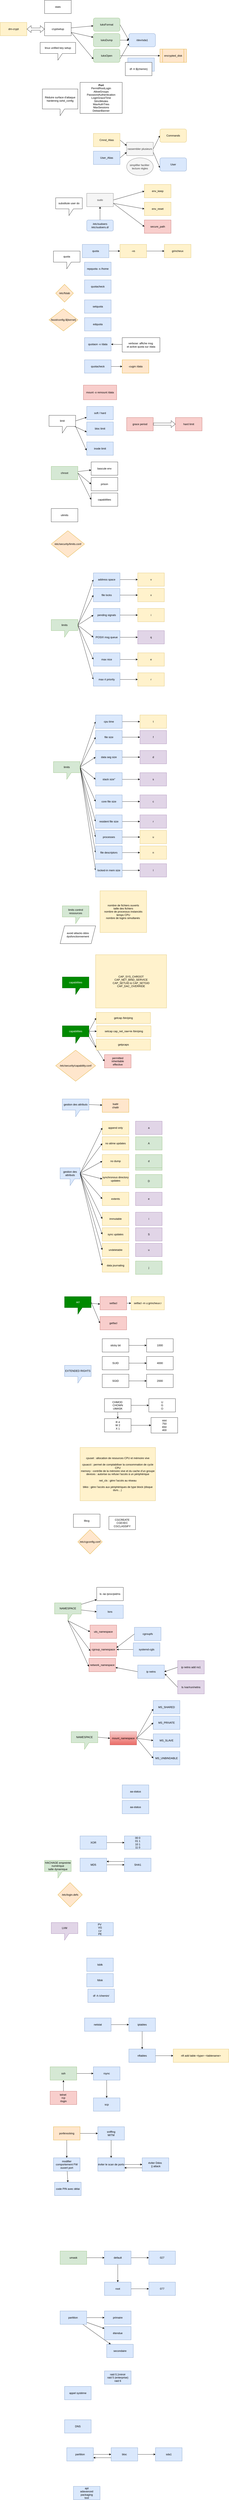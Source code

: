 <mxfile>
    <diagram id="hJlC-j1czO7JjAZC4sD-" name="Page-1">
        <mxGraphModel dx="1576" dy="571" grid="1" gridSize="10" guides="1" tooltips="1" connect="1" arrows="1" fold="1" page="1" pageScale="1" pageWidth="827" pageHeight="1169" math="0" shadow="0">
            <root>
                <mxCell id="0"/>
                <mxCell id="1" parent="0"/>
                <mxCell id="2" value="stats" style="rounded=0;whiteSpace=wrap;html=1;" parent="1" vertex="1">
                    <mxGeometry x="50" y="20" width="120" height="60" as="geometry"/>
                </mxCell>
                <mxCell id="16" style="edgeStyle=none;html=1;" parent="1" source="3" target="5" edge="1">
                    <mxGeometry relative="1" as="geometry"/>
                </mxCell>
                <mxCell id="17" style="edgeStyle=none;html=1;exitX=1;exitY=0.75;exitDx=0;exitDy=0;" parent="1" source="3" target="6" edge="1">
                    <mxGeometry relative="1" as="geometry"/>
                </mxCell>
                <mxCell id="18" style="edgeStyle=none;html=1;exitX=1;exitY=0.75;exitDx=0;exitDy=0;entryX=0;entryY=0.75;entryDx=0;entryDy=0;" parent="1" source="3" target="7" edge="1">
                    <mxGeometry relative="1" as="geometry"/>
                </mxCell>
                <mxCell id="3" value="cryptsetup" style="rounded=0;whiteSpace=wrap;html=1;" parent="1" vertex="1">
                    <mxGeometry x="50" y="120" width="120" height="60" as="geometry"/>
                </mxCell>
                <mxCell id="22" style="edgeStyle=none;html=1;exitX=1;exitY=0.5;exitDx=0;exitDy=0;entryX=0;entryY=0.5;entryDx=0;entryDy=0;" parent="1" source="5" target="13" edge="1">
                    <mxGeometry relative="1" as="geometry"/>
                </mxCell>
                <mxCell id="5" value="luksFormat" style="rounded=1;whiteSpace=wrap;html=1;fillColor=#d5e8d4;strokeColor=#82b366;" parent="1" vertex="1">
                    <mxGeometry x="270" y="100" width="120" height="60" as="geometry"/>
                </mxCell>
                <mxCell id="19" style="edgeStyle=none;html=1;exitX=1;exitY=0.5;exitDx=0;exitDy=0;" parent="1" source="6" target="13" edge="1">
                    <mxGeometry relative="1" as="geometry"/>
                </mxCell>
                <mxCell id="6" value="luksDump" style="rounded=1;whiteSpace=wrap;html=1;fillColor=#d5e8d4;strokeColor=#82b366;" parent="1" vertex="1">
                    <mxGeometry x="270" y="170" width="120" height="60" as="geometry"/>
                </mxCell>
                <mxCell id="20" style="edgeStyle=none;html=1;exitX=1;exitY=0.5;exitDx=0;exitDy=0;" parent="1" source="7" target="12" edge="1">
                    <mxGeometry relative="1" as="geometry">
                        <Array as="points">
                            <mxPoint x="410" y="270"/>
                        </Array>
                    </mxGeometry>
                </mxCell>
                <mxCell id="21" style="edgeStyle=none;html=1;exitX=1;exitY=0.75;exitDx=0;exitDy=0;entryX=0;entryY=0.75;entryDx=0;entryDy=0;" parent="1" source="7" target="13" edge="1">
                    <mxGeometry relative="1" as="geometry"/>
                </mxCell>
                <mxCell id="7" value="luksOpen" style="rounded=1;whiteSpace=wrap;html=1;fillColor=#d5e8d4;strokeColor=#82b366;" parent="1" vertex="1">
                    <mxGeometry x="270" y="240" width="120" height="60" as="geometry"/>
                </mxCell>
                <mxCell id="12" value="encrypted_disk" style="shape=process;whiteSpace=wrap;html=1;backgroundOutline=1;fillColor=#ffe6cc;strokeColor=#d79b00;" parent="1" vertex="1">
                    <mxGeometry x="570" y="240" width="120" height="60" as="geometry"/>
                </mxCell>
                <mxCell id="13" value="/dev/sda1" style="rounded=1;whiteSpace=wrap;html=1;fillColor=#dae8fc;strokeColor=#6c8ebf;" parent="1" vertex="1">
                    <mxGeometry x="430" y="170" width="120" height="60" as="geometry"/>
                </mxCell>
                <mxCell id="25" value="linux unified key setup" style="shape=callout;whiteSpace=wrap;html=1;perimeter=calloutPerimeter;" parent="1" vertex="1">
                    <mxGeometry x="30" y="210" width="160" height="80" as="geometry"/>
                </mxCell>
                <mxCell id="26" value="dm-crypt" style="rounded=0;whiteSpace=wrap;html=1;fillColor=#fff2cc;strokeColor=#d6b656;" parent="1" vertex="1">
                    <mxGeometry x="-150" y="120" width="120" height="60" as="geometry"/>
                </mxCell>
                <mxCell id="28" value="" style="shape=flexArrow;endArrow=classic;startArrow=classic;html=1;entryX=0;entryY=0.5;entryDx=0;entryDy=0;exitX=1;exitY=0.5;exitDx=0;exitDy=0;" parent="1" source="26" target="3" edge="1">
                    <mxGeometry width="100" height="100" relative="1" as="geometry">
                        <mxPoint x="-110" y="170" as="sourcePoint"/>
                        <mxPoint x="-10" y="70" as="targetPoint"/>
                    </mxGeometry>
                </mxCell>
                <mxCell id="29" value="&lt;b&gt;Port&lt;br&gt;&lt;/b&gt;PermitRootLogin&lt;br&gt;AllowGroups&lt;br&gt;PasswordAuthentication&lt;br&gt;LoginGraceTime&lt;br&gt;StrictModes&lt;br&gt;MaxAuthTries&lt;br&gt;MaxSessions&lt;br&gt;DebianBanner" style="rounded=0;whiteSpace=wrap;html=1;" parent="1" vertex="1">
                    <mxGeometry x="210" y="390" width="190" height="140" as="geometry"/>
                </mxCell>
                <mxCell id="30" value="Réduire surface d'attaque&lt;br&gt;hardening sshd_config" style="shape=callout;whiteSpace=wrap;html=1;perimeter=calloutPerimeter;" parent="1" vertex="1">
                    <mxGeometry x="40" y="420" width="160" height="120" as="geometry"/>
                </mxCell>
                <mxCell id="36" style="edgeStyle=none;html=1;exitX=1;exitY=0.5;exitDx=0;exitDy=0;entryX=0;entryY=0.25;entryDx=0;entryDy=0;" parent="1" source="31" target="33" edge="1">
                    <mxGeometry relative="1" as="geometry"/>
                </mxCell>
                <mxCell id="31" value="Cmnd_Alias" style="rounded=0;whiteSpace=wrap;html=1;fillColor=#fff2cc;strokeColor=#d6b656;" parent="1" vertex="1">
                    <mxGeometry x="270" y="620" width="120" height="60" as="geometry"/>
                </mxCell>
                <mxCell id="37" style="edgeStyle=none;html=1;exitX=1;exitY=0.5;exitDx=0;exitDy=0;entryX=0;entryY=0.75;entryDx=0;entryDy=0;" parent="1" source="32" target="33" edge="1">
                    <mxGeometry relative="1" as="geometry"/>
                </mxCell>
                <mxCell id="32" value="User_Alias" style="rounded=0;whiteSpace=wrap;html=1;fillColor=#dae8fc;strokeColor=#6c8ebf;" parent="1" vertex="1">
                    <mxGeometry x="270" y="700" width="120" height="60" as="geometry"/>
                </mxCell>
                <mxCell id="38" style="edgeStyle=none;html=1;exitX=1;exitY=0.5;exitDx=0;exitDy=0;entryX=0;entryY=0.5;entryDx=0;entryDy=0;" parent="1" source="33" target="35" edge="1">
                    <mxGeometry relative="1" as="geometry"/>
                </mxCell>
                <mxCell id="39" style="edgeStyle=none;html=1;exitX=1;exitY=0.75;exitDx=0;exitDy=0;entryX=0;entryY=0.75;entryDx=0;entryDy=0;" parent="1" source="33" target="34" edge="1">
                    <mxGeometry relative="1" as="geometry"/>
                </mxCell>
                <mxCell id="33" value="rassembler plusieurs" style="rounded=0;whiteSpace=wrap;html=1;fillColor=#f5f5f5;fontColor=#333333;strokeColor=#666666;" parent="1" vertex="1">
                    <mxGeometry x="420" y="660" width="120" height="60" as="geometry"/>
                </mxCell>
                <mxCell id="34" value="User" style="rounded=1;whiteSpace=wrap;html=1;fillColor=#dae8fc;strokeColor=#6c8ebf;" parent="1" vertex="1">
                    <mxGeometry x="570" y="730" width="120" height="60" as="geometry"/>
                </mxCell>
                <mxCell id="35" value="Commands" style="rounded=1;whiteSpace=wrap;html=1;fillColor=#fff2cc;strokeColor=#d6b656;" parent="1" vertex="1">
                    <mxGeometry x="570" y="600" width="120" height="60" as="geometry"/>
                </mxCell>
                <mxCell id="40" value="simplifier faciliter&amp;nbsp;&lt;br&gt;lecture règles" style="ellipse;whiteSpace=wrap;html=1;fillColor=#f5f5f5;fontColor=#333333;strokeColor=#666666;" parent="1" vertex="1">
                    <mxGeometry x="420" y="730" width="120" height="80" as="geometry"/>
                </mxCell>
                <mxCell id="41" value="env_keep" style="rounded=0;whiteSpace=wrap;html=1;fillColor=#fff2cc;strokeColor=#d6b656;" parent="1" vertex="1">
                    <mxGeometry x="500" y="850" width="120" height="60" as="geometry"/>
                </mxCell>
                <mxCell id="42" value="env_reset" style="rounded=0;whiteSpace=wrap;html=1;fillColor=#fff2cc;strokeColor=#d6b656;" parent="1" vertex="1">
                    <mxGeometry x="500" y="930" width="120" height="60" as="geometry"/>
                </mxCell>
                <mxCell id="44" style="edgeStyle=none;html=1;exitX=1;exitY=0.5;exitDx=0;exitDy=0;entryX=0;entryY=0.5;entryDx=0;entryDy=0;" parent="1" source="43" target="41" edge="1">
                    <mxGeometry relative="1" as="geometry"/>
                </mxCell>
                <mxCell id="45" style="edgeStyle=none;html=1;exitX=1;exitY=0.75;exitDx=0;exitDy=0;entryX=0;entryY=0.5;entryDx=0;entryDy=0;" parent="1" source="43" target="42" edge="1">
                    <mxGeometry relative="1" as="geometry"/>
                </mxCell>
                <mxCell id="47" style="edgeStyle=none;html=1;exitX=1;exitY=0.75;exitDx=0;exitDy=0;entryX=0;entryY=0.5;entryDx=0;entryDy=0;" parent="1" source="43" target="46" edge="1">
                    <mxGeometry relative="1" as="geometry"/>
                </mxCell>
                <mxCell id="43" value="sudo" style="rounded=0;whiteSpace=wrap;html=1;fillColor=#f5f5f5;fontColor=#333333;strokeColor=#666666;" parent="1" vertex="1">
                    <mxGeometry x="240" y="890" width="120" height="60" as="geometry"/>
                </mxCell>
                <mxCell id="46" value="secure_path" style="rounded=0;whiteSpace=wrap;html=1;fillColor=#f8cecc;strokeColor=#b85450;" parent="1" vertex="1">
                    <mxGeometry x="500" y="1010" width="120" height="60" as="geometry"/>
                </mxCell>
                <mxCell id="50" style="edgeStyle=none;html=1;entryX=0.5;entryY=1;entryDx=0;entryDy=0;" parent="1" source="49" target="43" edge="1">
                    <mxGeometry relative="1" as="geometry"/>
                </mxCell>
                <mxCell id="49" value="/etc/sudoers&lt;br&gt;/etc/sudoers.d/" style="rounded=1;whiteSpace=wrap;html=1;fillColor=#dae8fc;strokeColor=#6c8ebf;" parent="1" vertex="1">
                    <mxGeometry x="240" y="1010" width="120" height="50" as="geometry"/>
                </mxCell>
                <mxCell id="51" value="substitute user do" style="shape=callout;whiteSpace=wrap;html=1;perimeter=calloutPerimeter;" parent="1" vertex="1">
                    <mxGeometry x="100" y="910" width="120" height="80" as="geometry"/>
                </mxCell>
                <mxCell id="73" style="edgeStyle=none;html=1;exitX=1;exitY=0.5;exitDx=0;exitDy=0;entryX=0;entryY=0.5;entryDx=0;entryDy=0;" parent="1" source="52" target="54" edge="1">
                    <mxGeometry relative="1" as="geometry"/>
                </mxCell>
                <mxCell id="52" value="quota" style="rounded=0;whiteSpace=wrap;html=1;fillColor=#dae8fc;strokeColor=#6c8ebf;" parent="1" vertex="1">
                    <mxGeometry x="220" y="1120" width="120" height="60" as="geometry"/>
                </mxCell>
                <mxCell id="58" value="" style="edgeStyle=none;html=1;" parent="1" source="54" target="57" edge="1">
                    <mxGeometry relative="1" as="geometry"/>
                </mxCell>
                <mxCell id="54" value="-vs" style="rounded=0;whiteSpace=wrap;html=1;fillColor=#fff2cc;strokeColor=#d6b656;" parent="1" vertex="1">
                    <mxGeometry x="390" y="1120" width="120" height="60" as="geometry"/>
                </mxCell>
                <mxCell id="57" value="grincheux" style="rounded=0;whiteSpace=wrap;html=1;fillColor=#fff2cc;strokeColor=#d6b656;" parent="1" vertex="1">
                    <mxGeometry x="590" y="1120" width="120" height="60" as="geometry"/>
                </mxCell>
                <mxCell id="59" value="repquota -s /home" style="whiteSpace=wrap;html=1;fillColor=#dae8fc;strokeColor=#6c8ebf;" parent="1" vertex="1">
                    <mxGeometry x="230" y="1200" width="120" height="60" as="geometry"/>
                </mxCell>
                <mxCell id="60" value="quota" style="shape=callout;whiteSpace=wrap;html=1;perimeter=calloutPerimeter;" parent="1" vertex="1">
                    <mxGeometry x="90" y="1150" width="120" height="80" as="geometry"/>
                </mxCell>
                <mxCell id="61" value="quotacheck" style="rounded=0;whiteSpace=wrap;html=1;fillColor=#dae8fc;strokeColor=#6c8ebf;" parent="1" vertex="1">
                    <mxGeometry x="230" y="1280" width="120" height="60" as="geometry"/>
                </mxCell>
                <mxCell id="62" value="setfacl -m u:grincheux:r" style="rounded=0;whiteSpace=wrap;html=1;fillColor=#fff2cc;strokeColor=#d6b656;" parent="1" vertex="1">
                    <mxGeometry x="440" y="5860" width="150" height="60" as="geometry"/>
                </mxCell>
                <mxCell id="63" value="setquota" style="whiteSpace=wrap;html=1;fillColor=#dae8fc;strokeColor=#6c8ebf;" parent="1" vertex="1">
                    <mxGeometry x="230" y="1370" width="120" height="60" as="geometry"/>
                </mxCell>
                <mxCell id="64" value="edquota" style="whiteSpace=wrap;html=1;fillColor=#dae8fc;strokeColor=#6c8ebf;" parent="1" vertex="1">
                    <mxGeometry x="230" y="1450" width="120" height="60" as="geometry"/>
                </mxCell>
                <mxCell id="65" value="quotaon -v /data" style="whiteSpace=wrap;html=1;fillColor=#dae8fc;strokeColor=#6c8ebf;" parent="1" vertex="1">
                    <mxGeometry x="230" y="1540" width="120" height="60" as="geometry"/>
                </mxCell>
                <mxCell id="67" style="edgeStyle=none;html=1;entryX=1;entryY=0.5;entryDx=0;entryDy=0;" parent="1" source="66" target="65" edge="1">
                    <mxGeometry relative="1" as="geometry"/>
                </mxCell>
                <mxCell id="66" value="verbose: affiche msg&amp;nbsp;&lt;br&gt;et active quota sur /data" style="whiteSpace=wrap;html=1;" parent="1" vertex="1">
                    <mxGeometry x="400" y="1540" width="170" height="65" as="geometry"/>
                </mxCell>
                <mxCell id="71" style="edgeStyle=none;html=1;exitX=1;exitY=0.5;exitDx=0;exitDy=0;entryX=0;entryY=0.5;entryDx=0;entryDy=0;" parent="1" source="68" target="70" edge="1">
                    <mxGeometry relative="1" as="geometry"/>
                </mxCell>
                <mxCell id="68" value="quotacheck" style="whiteSpace=wrap;html=1;fillColor=#dae8fc;strokeColor=#6c8ebf;" parent="1" vertex="1">
                    <mxGeometry x="230" y="1640" width="120" height="60" as="geometry"/>
                </mxCell>
                <mxCell id="70" value="-cugm /data" style="whiteSpace=wrap;html=1;fillColor=#ffe6cc;strokeColor=#d79b00;" parent="1" vertex="1">
                    <mxGeometry x="400" y="1640" width="120" height="60" as="geometry"/>
                </mxCell>
                <mxCell id="72" value="mount -o remount /data" style="rounded=0;whiteSpace=wrap;html=1;fillColor=#f8cecc;strokeColor=#b85450;" parent="1" vertex="1">
                    <mxGeometry x="225" y="1754" width="150" height="66" as="geometry"/>
                </mxCell>
                <mxCell id="75" value="/etc/fstab" style="rhombus;whiteSpace=wrap;html=1;fillColor=#ffe6cc;strokeColor=#d79b00;" parent="1" vertex="1">
                    <mxGeometry x="100" y="1300" width="80" height="80" as="geometry"/>
                </mxCell>
                <mxCell id="76" value="/boot/config-${kernel}" style="rhombus;whiteSpace=wrap;html=1;fillColor=#ffe6cc;strokeColor=#d79b00;" parent="1" vertex="1">
                    <mxGeometry x="70" y="1410" width="130" height="100" as="geometry"/>
                </mxCell>
                <mxCell id="84" style="edgeStyle=none;html=1;exitX=0;exitY=0;exitDx=120;exitDy=25;exitPerimeter=0;" parent="1" source="77" target="79" edge="1">
                    <mxGeometry relative="1" as="geometry"/>
                </mxCell>
                <mxCell id="85" style="edgeStyle=none;html=1;entryX=0;entryY=0.75;entryDx=0;entryDy=0;" parent="1" source="77" target="81" edge="1">
                    <mxGeometry relative="1" as="geometry"/>
                </mxCell>
                <mxCell id="87" style="edgeStyle=none;html=1;exitX=0;exitY=0;exitDx=120;exitDy=50;exitPerimeter=0;entryX=-0.008;entryY=0.633;entryDx=0;entryDy=0;entryPerimeter=0;" parent="1" source="77" target="83" edge="1">
                    <mxGeometry relative="1" as="geometry"/>
                </mxCell>
                <mxCell id="77" value="limit" style="shape=callout;whiteSpace=wrap;html=1;perimeter=calloutPerimeter;" parent="1" vertex="1">
                    <mxGeometry x="70" y="1890" width="120" height="80" as="geometry"/>
                </mxCell>
                <mxCell id="79" value="soft / hard" style="rounded=0;whiteSpace=wrap;html=1;fillColor=#dae8fc;strokeColor=#6c8ebf;" parent="1" vertex="1">
                    <mxGeometry x="240" y="1850" width="120" height="60" as="geometry"/>
                </mxCell>
                <mxCell id="81" value="bloc limit" style="rounded=0;whiteSpace=wrap;html=1;fillColor=#dae8fc;strokeColor=#6c8ebf;" parent="1" vertex="1">
                    <mxGeometry x="240" y="1920" width="120" height="60" as="geometry"/>
                </mxCell>
                <mxCell id="83" value="inode limit" style="rounded=0;whiteSpace=wrap;html=1;fillColor=#dae8fc;strokeColor=#6c8ebf;" parent="1" vertex="1">
                    <mxGeometry x="240" y="2010" width="120" height="60" as="geometry"/>
                </mxCell>
                <mxCell id="88" value="grace period" style="rounded=0;whiteSpace=wrap;html=1;fillColor=#f8cecc;strokeColor=#b85450;" parent="1" vertex="1">
                    <mxGeometry x="420" y="1900" width="120" height="60" as="geometry"/>
                </mxCell>
                <mxCell id="89" value="" style="shape=flexArrow;endArrow=classic;html=1;" parent="1" edge="1">
                    <mxGeometry width="50" height="50" relative="1" as="geometry">
                        <mxPoint x="540" y="1929.5" as="sourcePoint"/>
                        <mxPoint x="640" y="1929.5" as="targetPoint"/>
                    </mxGeometry>
                </mxCell>
                <mxCell id="90" value="hard limit" style="whiteSpace=wrap;html=1;fillColor=#f8cecc;strokeColor=#b85450;" parent="1" vertex="1">
                    <mxGeometry x="640" y="1900" width="120" height="60" as="geometry"/>
                </mxCell>
                <mxCell id="100" style="edgeStyle=none;html=1;" parent="1" source="91" target="94" edge="1">
                    <mxGeometry relative="1" as="geometry"/>
                </mxCell>
                <mxCell id="101" style="edgeStyle=none;html=1;exitX=1;exitY=0.5;exitDx=0;exitDy=0;entryX=0;entryY=0.5;entryDx=0;entryDy=0;" parent="1" source="91" target="95" edge="1">
                    <mxGeometry relative="1" as="geometry"/>
                </mxCell>
                <mxCell id="102" style="edgeStyle=none;html=1;exitX=1;exitY=0.5;exitDx=0;exitDy=0;entryX=0;entryY=0.5;entryDx=0;entryDy=0;" parent="1" source="91" target="97" edge="1">
                    <mxGeometry relative="1" as="geometry"/>
                </mxCell>
                <mxCell id="91" value="chroot" style="whiteSpace=wrap;html=1;fillColor=#d5e8d4;strokeColor=#82b366;" parent="1" vertex="1">
                    <mxGeometry x="80" y="2120" width="120" height="60" as="geometry"/>
                </mxCell>
                <mxCell id="94" value="bascule env" style="whiteSpace=wrap;html=1;" parent="1" vertex="1">
                    <mxGeometry x="260" y="2100" width="120" height="60" as="geometry"/>
                </mxCell>
                <mxCell id="95" value="prison" style="whiteSpace=wrap;html=1;" parent="1" vertex="1">
                    <mxGeometry x="260" y="2170" width="120" height="60" as="geometry"/>
                </mxCell>
                <mxCell id="97" value="capabilities" style="whiteSpace=wrap;html=1;" parent="1" vertex="1">
                    <mxGeometry x="260" y="2240" width="120" height="60" as="geometry"/>
                </mxCell>
                <mxCell id="98" value="ulimits" style="whiteSpace=wrap;html=1;" parent="1" vertex="1">
                    <mxGeometry x="80" y="2310" width="120" height="60" as="geometry"/>
                </mxCell>
                <mxCell id="99" value="/etc/security/limits.conf" style="rhombus;whiteSpace=wrap;html=1;fillColor=#ffe6cc;strokeColor=#d79b00;" parent="1" vertex="1">
                    <mxGeometry x="80" y="2410" width="150" height="120" as="geometry"/>
                </mxCell>
                <mxCell id="125" style="edgeStyle=none;html=1;exitX=0;exitY=0;exitDx=120;exitDy=25;exitPerimeter=0;entryX=0;entryY=0.5;entryDx=0;entryDy=0;" parent="1" source="103" target="106" edge="1">
                    <mxGeometry relative="1" as="geometry"/>
                </mxCell>
                <mxCell id="126" style="edgeStyle=none;html=1;exitX=0;exitY=0;exitDx=120;exitDy=25;exitPerimeter=0;entryX=0;entryY=0.5;entryDx=0;entryDy=0;" parent="1" source="103" target="107" edge="1">
                    <mxGeometry relative="1" as="geometry"/>
                </mxCell>
                <mxCell id="127" style="edgeStyle=none;html=1;exitX=0;exitY=0;exitDx=120;exitDy=25;exitPerimeter=0;entryX=0;entryY=0.5;entryDx=0;entryDy=0;" parent="1" source="103" target="108" edge="1">
                    <mxGeometry relative="1" as="geometry"/>
                </mxCell>
                <mxCell id="128" style="edgeStyle=none;html=1;exitX=0;exitY=0;exitDx=120;exitDy=25;exitPerimeter=0;entryX=0;entryY=0.5;entryDx=0;entryDy=0;" parent="1" source="103" target="109" edge="1">
                    <mxGeometry relative="1" as="geometry"/>
                </mxCell>
                <mxCell id="129" style="edgeStyle=none;html=1;exitX=0;exitY=0;exitDx=120;exitDy=25;exitPerimeter=0;entryX=0;entryY=0.5;entryDx=0;entryDy=0;" parent="1" source="103" target="110" edge="1">
                    <mxGeometry relative="1" as="geometry"/>
                </mxCell>
                <mxCell id="130" style="edgeStyle=none;html=1;exitX=0;exitY=0;exitDx=120;exitDy=25;exitPerimeter=0;entryX=0;entryY=0.5;entryDx=0;entryDy=0;" parent="1" source="103" target="111" edge="1">
                    <mxGeometry relative="1" as="geometry"/>
                </mxCell>
                <mxCell id="103" value="limits" style="shape=callout;whiteSpace=wrap;html=1;perimeter=calloutPerimeter;fillColor=#d5e8d4;strokeColor=#82b366;" parent="1" vertex="1">
                    <mxGeometry x="80" y="2810" width="120" height="80" as="geometry"/>
                </mxCell>
                <mxCell id="113" value="" style="edgeStyle=none;html=1;" parent="1" source="106" target="112" edge="1">
                    <mxGeometry relative="1" as="geometry"/>
                </mxCell>
                <mxCell id="106" value="address space" style="rounded=0;whiteSpace=wrap;html=1;fillColor=#dae8fc;strokeColor=#6c8ebf;" parent="1" vertex="1">
                    <mxGeometry x="270" y="2600" width="120" height="60" as="geometry"/>
                </mxCell>
                <mxCell id="116" value="" style="edgeStyle=none;html=1;" parent="1" source="107" target="115" edge="1">
                    <mxGeometry relative="1" as="geometry"/>
                </mxCell>
                <mxCell id="107" value="file locks" style="whiteSpace=wrap;html=1;fillColor=#dae8fc;strokeColor=#6c8ebf;" parent="1" vertex="1">
                    <mxGeometry x="270" y="2670" width="120" height="60" as="geometry"/>
                </mxCell>
                <mxCell id="118" value="" style="edgeStyle=none;html=1;" parent="1" source="108" target="117" edge="1">
                    <mxGeometry relative="1" as="geometry"/>
                </mxCell>
                <mxCell id="108" value="pending signals" style="whiteSpace=wrap;html=1;fillColor=#dae8fc;strokeColor=#6c8ebf;" parent="1" vertex="1">
                    <mxGeometry x="270" y="2760" width="120" height="60" as="geometry"/>
                </mxCell>
                <mxCell id="120" value="" style="edgeStyle=none;html=1;" parent="1" source="109" target="119" edge="1">
                    <mxGeometry relative="1" as="geometry"/>
                </mxCell>
                <mxCell id="109" value="POSIX msg queue" style="whiteSpace=wrap;html=1;fillColor=#dae8fc;strokeColor=#6c8ebf;" parent="1" vertex="1">
                    <mxGeometry x="270" y="2860" width="120" height="60" as="geometry"/>
                </mxCell>
                <mxCell id="122" value="" style="edgeStyle=none;html=1;" parent="1" source="110" target="121" edge="1">
                    <mxGeometry relative="1" as="geometry"/>
                </mxCell>
                <mxCell id="110" value="max nice" style="whiteSpace=wrap;html=1;fillColor=#dae8fc;strokeColor=#6c8ebf;" parent="1" vertex="1">
                    <mxGeometry x="270" y="2960" width="120" height="60" as="geometry"/>
                </mxCell>
                <mxCell id="124" value="" style="edgeStyle=none;html=1;" parent="1" source="111" target="123" edge="1">
                    <mxGeometry relative="1" as="geometry"/>
                </mxCell>
                <mxCell id="111" value="max rt priority" style="whiteSpace=wrap;html=1;fillColor=#dae8fc;strokeColor=#6c8ebf;" parent="1" vertex="1">
                    <mxGeometry x="270" y="3050" width="120" height="60" as="geometry"/>
                </mxCell>
                <mxCell id="112" value="v" style="rounded=0;whiteSpace=wrap;html=1;fillColor=#fff2cc;strokeColor=#d6b656;" parent="1" vertex="1">
                    <mxGeometry x="470" y="2600" width="120" height="60" as="geometry"/>
                </mxCell>
                <mxCell id="115" value="x" style="whiteSpace=wrap;html=1;fillColor=#fff2cc;strokeColor=#d6b656;" parent="1" vertex="1">
                    <mxGeometry x="470" y="2670" width="120" height="60" as="geometry"/>
                </mxCell>
                <mxCell id="117" value="i" style="whiteSpace=wrap;html=1;fillColor=#fff2cc;strokeColor=#d6b656;" parent="1" vertex="1">
                    <mxGeometry x="470" y="2760" width="120" height="60" as="geometry"/>
                </mxCell>
                <mxCell id="119" value="q" style="whiteSpace=wrap;html=1;fillColor=#e1d5e7;strokeColor=#9673a6;" parent="1" vertex="1">
                    <mxGeometry x="470" y="2860" width="120" height="60" as="geometry"/>
                </mxCell>
                <mxCell id="121" value="e" style="whiteSpace=wrap;html=1;fillColor=#fff2cc;strokeColor=#d6b656;" parent="1" vertex="1">
                    <mxGeometry x="470" y="2960" width="120" height="60" as="geometry"/>
                </mxCell>
                <mxCell id="123" value="r" style="whiteSpace=wrap;html=1;fillColor=#fff2cc;strokeColor=#d6b656;" parent="1" vertex="1">
                    <mxGeometry x="470" y="3050" width="120" height="60" as="geometry"/>
                </mxCell>
                <mxCell id="131" style="edgeStyle=none;html=1;exitX=0;exitY=0;exitDx=120;exitDy=25;exitPerimeter=0;entryX=0;entryY=0.5;entryDx=0;entryDy=0;" parent="1" source="137" target="139" edge="1">
                    <mxGeometry relative="1" as="geometry"/>
                </mxCell>
                <mxCell id="132" style="edgeStyle=none;html=1;exitX=0;exitY=0;exitDx=120;exitDy=25;exitPerimeter=0;entryX=0;entryY=0.5;entryDx=0;entryDy=0;" parent="1" source="137" target="141" edge="1">
                    <mxGeometry relative="1" as="geometry"/>
                </mxCell>
                <mxCell id="133" style="edgeStyle=none;html=1;exitX=0;exitY=0;exitDx=120;exitDy=25;exitPerimeter=0;entryX=0;entryY=0.5;entryDx=0;entryDy=0;" parent="1" source="137" target="143" edge="1">
                    <mxGeometry relative="1" as="geometry"/>
                </mxCell>
                <mxCell id="134" style="edgeStyle=none;html=1;exitX=0;exitY=0;exitDx=120;exitDy=25;exitPerimeter=0;entryX=0;entryY=0.5;entryDx=0;entryDy=0;" parent="1" source="137" target="145" edge="1">
                    <mxGeometry relative="1" as="geometry"/>
                </mxCell>
                <mxCell id="135" style="edgeStyle=none;html=1;exitX=0;exitY=0;exitDx=120;exitDy=25;exitPerimeter=0;entryX=0;entryY=0.5;entryDx=0;entryDy=0;" parent="1" source="137" target="147" edge="1">
                    <mxGeometry relative="1" as="geometry"/>
                </mxCell>
                <mxCell id="136" style="edgeStyle=none;html=1;exitX=0;exitY=0;exitDx=120;exitDy=25;exitPerimeter=0;entryX=0;entryY=0.5;entryDx=0;entryDy=0;" parent="1" source="137" target="149" edge="1">
                    <mxGeometry relative="1" as="geometry"/>
                </mxCell>
                <mxCell id="167" style="edgeStyle=none;html=1;exitX=0;exitY=0;exitDx=120;exitDy=25;exitPerimeter=0;entryX=0;entryY=0.5;entryDx=0;entryDy=0;" parent="1" source="137" target="157" edge="1">
                    <mxGeometry relative="1" as="geometry"/>
                </mxCell>
                <mxCell id="168" style="edgeStyle=none;html=1;exitX=0;exitY=0;exitDx=120;exitDy=25;exitPerimeter=0;entryX=0;entryY=0.5;entryDx=0;entryDy=0;" parent="1" source="137" target="158" edge="1">
                    <mxGeometry relative="1" as="geometry"/>
                </mxCell>
                <mxCell id="169" style="edgeStyle=none;html=1;exitX=0;exitY=0;exitDx=120;exitDy=25;exitPerimeter=0;entryX=0;entryY=0.5;entryDx=0;entryDy=0;" parent="1" source="137" target="159" edge="1">
                    <mxGeometry relative="1" as="geometry"/>
                </mxCell>
                <mxCell id="137" value="limits" style="shape=callout;whiteSpace=wrap;html=1;perimeter=calloutPerimeter;fillColor=#d5e8d4;strokeColor=#82b366;" parent="1" vertex="1">
                    <mxGeometry x="90" y="3450" width="120" height="80" as="geometry"/>
                </mxCell>
                <mxCell id="138" value="" style="edgeStyle=none;html=1;" parent="1" source="139" target="150" edge="1">
                    <mxGeometry relative="1" as="geometry"/>
                </mxCell>
                <mxCell id="139" value="cpu time" style="rounded=0;whiteSpace=wrap;html=1;fillColor=#dae8fc;strokeColor=#6c8ebf;" parent="1" vertex="1">
                    <mxGeometry x="280" y="3240" width="120" height="60" as="geometry"/>
                </mxCell>
                <mxCell id="140" value="" style="edgeStyle=none;html=1;" parent="1" source="141" target="151" edge="1">
                    <mxGeometry relative="1" as="geometry"/>
                </mxCell>
                <mxCell id="141" value="file size" style="whiteSpace=wrap;html=1;fillColor=#dae8fc;strokeColor=#6c8ebf;" parent="1" vertex="1">
                    <mxGeometry x="280" y="3310" width="120" height="60" as="geometry"/>
                </mxCell>
                <mxCell id="142" value="" style="edgeStyle=none;html=1;" parent="1" source="143" target="152" edge="1">
                    <mxGeometry relative="1" as="geometry"/>
                </mxCell>
                <mxCell id="143" value="data seg size" style="whiteSpace=wrap;html=1;fillColor=#dae8fc;strokeColor=#6c8ebf;" parent="1" vertex="1">
                    <mxGeometry x="280" y="3400" width="120" height="60" as="geometry"/>
                </mxCell>
                <mxCell id="144" value="" style="edgeStyle=none;html=1;" parent="1" source="145" target="153" edge="1">
                    <mxGeometry relative="1" as="geometry"/>
                </mxCell>
                <mxCell id="145" value="stack size&quot;" style="whiteSpace=wrap;html=1;fillColor=#dae8fc;strokeColor=#6c8ebf;" parent="1" vertex="1">
                    <mxGeometry x="280" y="3500" width="120" height="60" as="geometry"/>
                </mxCell>
                <mxCell id="146" value="" style="edgeStyle=none;html=1;" parent="1" source="147" target="154" edge="1">
                    <mxGeometry relative="1" as="geometry"/>
                </mxCell>
                <mxCell id="147" value="core file size" style="whiteSpace=wrap;html=1;fillColor=#dae8fc;strokeColor=#6c8ebf;" parent="1" vertex="1">
                    <mxGeometry x="280" y="3600" width="120" height="60" as="geometry"/>
                </mxCell>
                <mxCell id="148" value="" style="edgeStyle=none;html=1;" parent="1" source="149" target="155" edge="1">
                    <mxGeometry relative="1" as="geometry"/>
                </mxCell>
                <mxCell id="149" value="resident file size" style="whiteSpace=wrap;html=1;fillColor=#dae8fc;strokeColor=#6c8ebf;" parent="1" vertex="1">
                    <mxGeometry x="280" y="3690" width="120" height="60" as="geometry"/>
                </mxCell>
                <mxCell id="150" value="t" style="rounded=0;whiteSpace=wrap;html=1;fillColor=#fff2cc;strokeColor=#d6b656;" parent="1" vertex="1">
                    <mxGeometry x="480" y="3240" width="120" height="60" as="geometry"/>
                </mxCell>
                <mxCell id="151" value="f" style="whiteSpace=wrap;html=1;fillColor=#e1d5e7;strokeColor=#9673a6;" parent="1" vertex="1">
                    <mxGeometry x="480" y="3310" width="120" height="60" as="geometry"/>
                </mxCell>
                <mxCell id="152" value="d" style="whiteSpace=wrap;html=1;fillColor=#e1d5e7;strokeColor=#9673a6;" parent="1" vertex="1">
                    <mxGeometry x="480" y="3400" width="120" height="60" as="geometry"/>
                </mxCell>
                <mxCell id="153" value="s" style="whiteSpace=wrap;html=1;fillColor=#e1d5e7;strokeColor=#9673a6;" parent="1" vertex="1">
                    <mxGeometry x="480" y="3500" width="120" height="60" as="geometry"/>
                </mxCell>
                <mxCell id="154" value="c" style="whiteSpace=wrap;html=1;fillColor=#e1d5e7;strokeColor=#9673a6;" parent="1" vertex="1">
                    <mxGeometry x="480" y="3600" width="120" height="60" as="geometry"/>
                </mxCell>
                <mxCell id="155" value="r" style="whiteSpace=wrap;html=1;fillColor=#e1d5e7;strokeColor=#9673a6;" parent="1" vertex="1">
                    <mxGeometry x="480" y="3690" width="120" height="60" as="geometry"/>
                </mxCell>
                <mxCell id="164" style="edgeStyle=none;html=1;exitX=1;exitY=0.5;exitDx=0;exitDy=0;" parent="1" source="157" target="161" edge="1">
                    <mxGeometry relative="1" as="geometry"/>
                </mxCell>
                <mxCell id="157" value="processes" style="whiteSpace=wrap;html=1;fillColor=#dae8fc;strokeColor=#6c8ebf;" parent="1" vertex="1">
                    <mxGeometry x="280" y="3760" width="120" height="60" as="geometry"/>
                </mxCell>
                <mxCell id="165" style="edgeStyle=none;html=1;exitX=1;exitY=0.5;exitDx=0;exitDy=0;entryX=0;entryY=0.5;entryDx=0;entryDy=0;" parent="1" source="158" target="162" edge="1">
                    <mxGeometry relative="1" as="geometry"/>
                </mxCell>
                <mxCell id="158" value="file descriptors" style="whiteSpace=wrap;html=1;fillColor=#dae8fc;strokeColor=#6c8ebf;" parent="1" vertex="1">
                    <mxGeometry x="280" y="3830" width="120" height="60" as="geometry"/>
                </mxCell>
                <mxCell id="166" style="edgeStyle=none;html=1;exitX=1;exitY=0.5;exitDx=0;exitDy=0;" parent="1" source="159" target="163" edge="1">
                    <mxGeometry relative="1" as="geometry"/>
                </mxCell>
                <mxCell id="159" value="locked-in mem size" style="whiteSpace=wrap;html=1;fillColor=#dae8fc;strokeColor=#6c8ebf;" parent="1" vertex="1">
                    <mxGeometry x="280" y="3910" width="120" height="60" as="geometry"/>
                </mxCell>
                <mxCell id="161" value="u" style="whiteSpace=wrap;html=1;fillColor=#fff2cc;strokeColor=#d6b656;" parent="1" vertex="1">
                    <mxGeometry x="480" y="3760" width="120" height="60" as="geometry"/>
                </mxCell>
                <mxCell id="162" value="n" style="whiteSpace=wrap;html=1;fillColor=#fff2cc;strokeColor=#d6b656;" parent="1" vertex="1">
                    <mxGeometry x="480" y="3830" width="120" height="60" as="geometry"/>
                </mxCell>
                <mxCell id="163" value="l" style="whiteSpace=wrap;html=1;fillColor=#e1d5e7;strokeColor=#9673a6;" parent="1" vertex="1">
                    <mxGeometry x="480" y="3910" width="120" height="60" as="geometry"/>
                </mxCell>
                <mxCell id="170" value="nombre de fichiers ouverts&lt;br/&gt;taille des fichiers&lt;br/&gt;nombre de processus instanciés&lt;br/&gt;temps CPU&lt;br/&gt;nombre de logins simultanés&amp;nbsp;" style="whiteSpace=wrap;html=1;fillColor=#fff2cc;strokeColor=#d6b656;" parent="1" vertex="1">
                    <mxGeometry x="300" y="4032" width="210" height="188" as="geometry"/>
                </mxCell>
                <mxCell id="171" value="limits control ressources" style="shape=callout;whiteSpace=wrap;html=1;perimeter=calloutPerimeter;fillColor=#d5e8d4;strokeColor=#82b366;" parent="1" vertex="1">
                    <mxGeometry x="130" y="4100" width="120" height="80" as="geometry"/>
                </mxCell>
                <mxCell id="173" value="avoid attacks ddos&lt;br&gt;dysfonctionnement" style="shape=parallelogram;perimeter=parallelogramPerimeter;whiteSpace=wrap;html=1;fixedSize=1;" parent="1" vertex="1">
                    <mxGeometry x="120" y="4190" width="160" height="80" as="geometry"/>
                </mxCell>
                <mxCell id="174" value="CAP_SYS_CHROOT&lt;br/&gt;CAP_NET_BIND_SERVICE&lt;br/&gt;CAP_SETUID &amp;amp; CAP_SETGID&lt;br/&gt;CAP_DAC_OVERRIDE" style="rounded=0;whiteSpace=wrap;html=1;fillColor=#fff2cc;strokeColor=#d6b656;" parent="1" vertex="1">
                    <mxGeometry x="280" y="4320" width="320" height="240" as="geometry"/>
                </mxCell>
                <mxCell id="175" value="capabilities" style="shape=callout;whiteSpace=wrap;html=1;perimeter=calloutPerimeter;fillColor=#008a00;fontColor=#ffffff;strokeColor=#005700;" parent="1" vertex="1">
                    <mxGeometry x="130" y="4420" width="120" height="80" as="geometry"/>
                </mxCell>
                <mxCell id="181" style="edgeStyle=none;html=1;exitX=0;exitY=0;exitDx=120;exitDy=25;exitPerimeter=0;" parent="1" source="176" target="177" edge="1">
                    <mxGeometry relative="1" as="geometry"/>
                </mxCell>
                <mxCell id="182" style="edgeStyle=none;html=1;exitX=0;exitY=0;exitDx=120;exitDy=25;exitPerimeter=0;entryX=0;entryY=0.75;entryDx=0;entryDy=0;" parent="1" source="176" target="178" edge="1">
                    <mxGeometry relative="1" as="geometry"/>
                </mxCell>
                <mxCell id="185" style="edgeStyle=none;html=1;exitX=0;exitY=0;exitDx=120;exitDy=25;exitPerimeter=0;entryX=0;entryY=0.5;entryDx=0;entryDy=0;" parent="1" source="176" target="183" edge="1">
                    <mxGeometry relative="1" as="geometry"/>
                </mxCell>
                <mxCell id="187" style="edgeStyle=none;html=1;exitX=0;exitY=0;exitDx=120;exitDy=50;exitPerimeter=0;entryX=0;entryY=0.5;entryDx=0;entryDy=0;" parent="1" source="176" target="186" edge="1">
                    <mxGeometry relative="1" as="geometry"/>
                </mxCell>
                <mxCell id="176" value="capabilities" style="shape=callout;whiteSpace=wrap;html=1;perimeter=calloutPerimeter;fillColor=#008a00;fontColor=#ffffff;strokeColor=#005700;" parent="1" vertex="1">
                    <mxGeometry x="130" y="4640" width="120" height="80" as="geometry"/>
                </mxCell>
                <mxCell id="177" value="setcap cap_net_raw=ie /bin/ping&lt;br/&gt;" style="rounded=0;whiteSpace=wrap;html=1;fillColor=#fff2cc;strokeColor=#d6b656;" parent="1" vertex="1">
                    <mxGeometry x="285" y="4640" width="245" height="50" as="geometry"/>
                </mxCell>
                <mxCell id="178" value="getpcaps" style="rounded=0;whiteSpace=wrap;html=1;fillColor=#fff2cc;strokeColor=#d6b656;" parent="1" vertex="1">
                    <mxGeometry x="282.5" y="4700" width="245" height="50" as="geometry"/>
                </mxCell>
                <mxCell id="180" value="/etc/security/capability.conf" style="rhombus;whiteSpace=wrap;html=1;fillColor=#ffe6cc;strokeColor=#d79b00;" parent="1" vertex="1">
                    <mxGeometry x="100" y="4750" width="180" height="140" as="geometry"/>
                </mxCell>
                <mxCell id="183" value="getcap /bin/ping" style="rounded=0;whiteSpace=wrap;html=1;fillColor=#fff2cc;strokeColor=#d6b656;" parent="1" vertex="1">
                    <mxGeometry x="282.5" y="4580" width="245" height="50" as="geometry"/>
                </mxCell>
                <mxCell id="186" value="permitted&lt;br&gt;inheritable&lt;br&gt;effective" style="rounded=0;whiteSpace=wrap;html=1;fillColor=#f8cecc;strokeColor=#b85450;" parent="1" vertex="1">
                    <mxGeometry x="320" y="4770" width="120" height="60" as="geometry"/>
                </mxCell>
                <mxCell id="188" value="lsattr&lt;br&gt;chattr" style="rounded=0;whiteSpace=wrap;html=1;fillColor=#ffe6cc;strokeColor=#d79b00;" parent="1" vertex="1">
                    <mxGeometry x="310" y="4970" width="120" height="60" as="geometry"/>
                </mxCell>
                <mxCell id="190" style="edgeStyle=none;html=1;exitX=0;exitY=0;exitDx=120;exitDy=25;exitPerimeter=0;" parent="1" source="189" target="188" edge="1">
                    <mxGeometry relative="1" as="geometry"/>
                </mxCell>
                <mxCell id="189" value="gestion des attributs" style="shape=callout;whiteSpace=wrap;html=1;perimeter=calloutPerimeter;fillColor=#dae8fc;strokeColor=#6c8ebf;" parent="1" vertex="1">
                    <mxGeometry x="130" y="4970" width="120" height="80" as="geometry"/>
                </mxCell>
                <mxCell id="191" value="no atime updates" style="rounded=0;whiteSpace=wrap;html=1;fillColor=#fff2cc;strokeColor=#d6b656;" parent="1" vertex="1">
                    <mxGeometry x="310" y="5140" width="120" height="60" as="geometry"/>
                </mxCell>
                <mxCell id="194" value="append only" style="rounded=0;whiteSpace=wrap;html=1;fillColor=#fff2cc;strokeColor=#d6b656;" parent="1" vertex="1">
                    <mxGeometry x="310" y="5070" width="120" height="60" as="geometry"/>
                </mxCell>
                <mxCell id="195" value="synchronous directory updates" style="rounded=0;whiteSpace=wrap;html=1;fillColor=#fff2cc;strokeColor=#d6b656;" parent="1" vertex="1">
                    <mxGeometry x="310" y="5300" width="120" height="60" as="geometry"/>
                </mxCell>
                <mxCell id="196" value="no dump" style="rounded=0;whiteSpace=wrap;html=1;fillColor=#fff2cc;strokeColor=#d6b656;" parent="1" vertex="1">
                    <mxGeometry x="310" y="5220" width="120" height="60" as="geometry"/>
                </mxCell>
                <mxCell id="197" value="extents" style="rounded=0;whiteSpace=wrap;html=1;fillColor=#fff2cc;strokeColor=#d6b656;" parent="1" vertex="1">
                    <mxGeometry x="310" y="5390" width="120" height="60" as="geometry"/>
                </mxCell>
                <mxCell id="198" value="immutable" style="whiteSpace=wrap;html=1;fillColor=#fff2cc;strokeColor=#d6b656;" parent="1" vertex="1">
                    <mxGeometry x="310" y="5480" width="120" height="60" as="geometry"/>
                </mxCell>
                <mxCell id="199" value="sync updates" style="whiteSpace=wrap;html=1;fillColor=#fff2cc;strokeColor=#d6b656;" parent="1" vertex="1">
                    <mxGeometry x="310" y="5550" width="120" height="60" as="geometry"/>
                </mxCell>
                <mxCell id="200" value="undeletable" style="whiteSpace=wrap;html=1;fillColor=#fff2cc;strokeColor=#d6b656;" parent="1" vertex="1">
                    <mxGeometry x="310" y="5620" width="120" height="60" as="geometry"/>
                </mxCell>
                <mxCell id="203" value="data journaling" style="whiteSpace=wrap;html=1;fillColor=#fff2cc;strokeColor=#d6b656;" parent="1" vertex="1">
                    <mxGeometry x="310" y="5690" width="120" height="60" as="geometry"/>
                </mxCell>
                <mxCell id="206" style="edgeStyle=none;html=1;exitX=0;exitY=0;exitDx=90;exitDy=25;exitPerimeter=0;entryX=0;entryY=0.5;entryDx=0;entryDy=0;" parent="1" source="205" target="194" edge="1">
                    <mxGeometry relative="1" as="geometry"/>
                </mxCell>
                <mxCell id="207" style="edgeStyle=none;html=1;exitX=0;exitY=0;exitDx=90;exitDy=25;exitPerimeter=0;entryX=0;entryY=0.5;entryDx=0;entryDy=0;" parent="1" source="205" target="191" edge="1">
                    <mxGeometry relative="1" as="geometry"/>
                </mxCell>
                <mxCell id="208" style="edgeStyle=none;html=1;exitX=0;exitY=0;exitDx=90;exitDy=25;exitPerimeter=0;entryX=0;entryY=0.5;entryDx=0;entryDy=0;" parent="1" source="205" target="196" edge="1">
                    <mxGeometry relative="1" as="geometry"/>
                </mxCell>
                <mxCell id="209" style="edgeStyle=none;html=1;exitX=0;exitY=0;exitDx=90;exitDy=25;exitPerimeter=0;entryX=0;entryY=0.5;entryDx=0;entryDy=0;" parent="1" source="205" target="195" edge="1">
                    <mxGeometry relative="1" as="geometry"/>
                </mxCell>
                <mxCell id="210" style="edgeStyle=none;html=1;exitX=0;exitY=0;exitDx=90;exitDy=25;exitPerimeter=0;entryX=0;entryY=0.5;entryDx=0;entryDy=0;" parent="1" source="205" target="197" edge="1">
                    <mxGeometry relative="1" as="geometry"/>
                </mxCell>
                <mxCell id="211" style="edgeStyle=none;html=1;exitX=0;exitY=0;exitDx=90;exitDy=25;exitPerimeter=0;entryX=0;entryY=0.5;entryDx=0;entryDy=0;" parent="1" source="205" target="198" edge="1">
                    <mxGeometry relative="1" as="geometry"/>
                </mxCell>
                <mxCell id="212" style="edgeStyle=none;html=1;exitX=0;exitY=0;exitDx=90;exitDy=25;exitPerimeter=0;entryX=0;entryY=0.5;entryDx=0;entryDy=0;" parent="1" source="205" target="199" edge="1">
                    <mxGeometry relative="1" as="geometry"/>
                </mxCell>
                <mxCell id="213" style="edgeStyle=none;html=1;exitX=0;exitY=0;exitDx=90;exitDy=25;exitPerimeter=0;entryX=0;entryY=0.5;entryDx=0;entryDy=0;" parent="1" source="205" target="200" edge="1">
                    <mxGeometry relative="1" as="geometry"/>
                </mxCell>
                <mxCell id="214" style="edgeStyle=none;html=1;exitX=0;exitY=0;exitDx=90;exitDy=25;exitPerimeter=0;entryX=0;entryY=0.5;entryDx=0;entryDy=0;" parent="1" source="205" target="203" edge="1">
                    <mxGeometry relative="1" as="geometry"/>
                </mxCell>
                <mxCell id="205" value="gestion des attributs" style="shape=callout;whiteSpace=wrap;html=1;perimeter=calloutPerimeter;fillColor=#dae8fc;strokeColor=#6c8ebf;" parent="1" vertex="1">
                    <mxGeometry x="120" y="5280" width="90" height="80" as="geometry"/>
                </mxCell>
                <mxCell id="215" value="a" style="whiteSpace=wrap;html=1;fillColor=#e1d5e7;strokeColor=#9673a6;" parent="1" vertex="1">
                    <mxGeometry x="460" y="5070" width="120" height="60" as="geometry"/>
                </mxCell>
                <mxCell id="216" value="A" style="whiteSpace=wrap;html=1;fillColor=#d5e8d4;strokeColor=#82b366;" parent="1" vertex="1">
                    <mxGeometry x="460" y="5140" width="120" height="60" as="geometry"/>
                </mxCell>
                <mxCell id="217" value="D" style="whiteSpace=wrap;html=1;fillColor=#d5e8d4;strokeColor=#82b366;" parent="1" vertex="1">
                    <mxGeometry x="460" y="5310" width="120" height="60" as="geometry"/>
                </mxCell>
                <mxCell id="218" value="a" style="whiteSpace=wrap;html=1;fillColor=#d5e8d4;strokeColor=#82b366;" parent="1" vertex="1">
                    <mxGeometry x="460" y="5231" width="120" height="60" as="geometry"/>
                </mxCell>
                <mxCell id="219" value="d" style="whiteSpace=wrap;html=1;fillColor=#d5e8d4;strokeColor=#82b366;" parent="1" vertex="1">
                    <mxGeometry x="460" y="5220" width="120" height="60" as="geometry"/>
                </mxCell>
                <mxCell id="220" value="e" style="whiteSpace=wrap;html=1;fillColor=#e1d5e7;strokeColor=#9673a6;" parent="1" vertex="1">
                    <mxGeometry x="460" y="5390" width="120" height="60" as="geometry"/>
                </mxCell>
                <mxCell id="221" value="i" style="whiteSpace=wrap;html=1;fillColor=#e1d5e7;strokeColor=#9673a6;" parent="1" vertex="1">
                    <mxGeometry x="460" y="5480" width="120" height="60" as="geometry"/>
                </mxCell>
                <mxCell id="222" value="S" style="whiteSpace=wrap;html=1;fillColor=#e1d5e7;strokeColor=#9673a6;" parent="1" vertex="1">
                    <mxGeometry x="460" y="5550" width="120" height="60" as="geometry"/>
                </mxCell>
                <mxCell id="223" value="u" style="whiteSpace=wrap;html=1;fillColor=#e1d5e7;strokeColor=#9673a6;" parent="1" vertex="1">
                    <mxGeometry x="460" y="5620" width="120" height="60" as="geometry"/>
                </mxCell>
                <mxCell id="224" value="j" style="whiteSpace=wrap;html=1;fillColor=#d5e8d4;strokeColor=#82b366;" parent="1" vertex="1">
                    <mxGeometry x="460" y="5700" width="120" height="60" as="geometry"/>
                </mxCell>
                <mxCell id="229" style="edgeStyle=none;html=1;" parent="1" source="225" target="226" edge="1">
                    <mxGeometry relative="1" as="geometry"/>
                </mxCell>
                <mxCell id="230" style="edgeStyle=none;html=1;exitX=0;exitY=0;exitDx=120.0;exitDy=25;exitPerimeter=0;entryX=0;entryY=0.5;entryDx=0;entryDy=0;" parent="1" source="225" target="227" edge="1">
                    <mxGeometry relative="1" as="geometry"/>
                </mxCell>
                <mxCell id="225" value="acl" style="shape=callout;whiteSpace=wrap;html=1;perimeter=calloutPerimeter;fillColor=#008a00;fontColor=#ffffff;strokeColor=#005700;" parent="1" vertex="1">
                    <mxGeometry x="140" y="5860" width="120" height="80" as="geometry"/>
                </mxCell>
                <mxCell id="228" style="edgeStyle=none;html=1;exitX=1;exitY=0.5;exitDx=0;exitDy=0;" parent="1" source="226" target="62" edge="1">
                    <mxGeometry relative="1" as="geometry"/>
                </mxCell>
                <mxCell id="226" value="setfacl" style="rounded=0;whiteSpace=wrap;html=1;fillColor=#f8cecc;strokeColor=#b85450;" parent="1" vertex="1">
                    <mxGeometry x="300" y="5860" width="120" height="60" as="geometry"/>
                </mxCell>
                <mxCell id="227" value="getfacl" style="rounded=0;whiteSpace=wrap;html=1;fillColor=#f8cecc;strokeColor=#b85450;" parent="1" vertex="1">
                    <mxGeometry x="300" y="5950" width="120" height="60" as="geometry"/>
                </mxCell>
                <mxCell id="238" value="" style="edgeStyle=none;html=1;" parent="1" source="231" target="237" edge="1">
                    <mxGeometry relative="1" as="geometry"/>
                </mxCell>
                <mxCell id="231" value="SUID" style="rounded=0;whiteSpace=wrap;html=1;" parent="1" vertex="1">
                    <mxGeometry x="310" y="6130" width="120" height="60" as="geometry"/>
                </mxCell>
                <mxCell id="234" value="" style="edgeStyle=none;html=1;" parent="1" source="232" target="233" edge="1">
                    <mxGeometry relative="1" as="geometry"/>
                </mxCell>
                <mxCell id="232" value="SGID" style="rounded=0;whiteSpace=wrap;html=1;" parent="1" vertex="1">
                    <mxGeometry x="310" y="6210" width="120" height="60" as="geometry"/>
                </mxCell>
                <mxCell id="233" value="2000" style="rounded=0;whiteSpace=wrap;html=1;" parent="1" vertex="1">
                    <mxGeometry x="510" y="6210" width="120" height="60" as="geometry"/>
                </mxCell>
                <mxCell id="237" value="4000" style="rounded=0;whiteSpace=wrap;html=1;" parent="1" vertex="1">
                    <mxGeometry x="510" y="6130" width="120" height="60" as="geometry"/>
                </mxCell>
                <mxCell id="239" value="EXTENDED RIGHTS" style="shape=callout;whiteSpace=wrap;html=1;perimeter=calloutPerimeter;fillColor=#dae8fc;strokeColor=#6c8ebf;" parent="1" vertex="1">
                    <mxGeometry x="140" y="6170" width="120" height="80" as="geometry"/>
                </mxCell>
                <mxCell id="245" style="edgeStyle=none;html=1;exitX=0.5;exitY=1;exitDx=0;exitDy=0;entryX=0.5;entryY=0;entryDx=0;entryDy=0;" parent="1" source="240" target="241" edge="1">
                    <mxGeometry relative="1" as="geometry"/>
                </mxCell>
                <mxCell id="247" value="" style="edgeStyle=none;html=1;" parent="1" source="240" target="246" edge="1">
                    <mxGeometry relative="1" as="geometry"/>
                </mxCell>
                <mxCell id="240" value="CHMOD&amp;nbsp;&lt;br&gt;CHOWN&lt;br&gt;UMASK" style="rounded=0;whiteSpace=wrap;html=1;" parent="1" vertex="1">
                    <mxGeometry x="320" y="6320" width="120" height="60" as="geometry"/>
                </mxCell>
                <mxCell id="243" value="" style="edgeStyle=none;html=1;" parent="1" source="241" target="242" edge="1">
                    <mxGeometry relative="1" as="geometry"/>
                </mxCell>
                <mxCell id="241" value="R 4&lt;br&gt;W 2&lt;br&gt;X 1" style="rounded=0;whiteSpace=wrap;html=1;" parent="1" vertex="1">
                    <mxGeometry x="320" y="6410" width="120" height="60" as="geometry"/>
                </mxCell>
                <mxCell id="242" value="444&lt;br&gt;750&lt;br&gt;650&lt;br&gt;400&lt;br&gt;" style="rounded=0;whiteSpace=wrap;html=1;" parent="1" vertex="1">
                    <mxGeometry x="530" y="6405" width="120" height="70" as="geometry"/>
                </mxCell>
                <mxCell id="246" value="U&lt;br&gt;G&lt;br&gt;O" style="rounded=0;whiteSpace=wrap;html=1;" parent="1" vertex="1">
                    <mxGeometry x="520" y="6320" width="120" height="60" as="geometry"/>
                </mxCell>
                <mxCell id="248" value="cpuset : allocation de resources CPU et mémoire vive&lt;br/&gt;&lt;br&gt;cpuacct : permet de comptabiliser la consommation de cycle CPU&lt;br/&gt;memory : contrôle de la mémoire vive et du cache d’un groupe&lt;br/&gt;devices : autorise ou refuse l’accès à un périphérique&lt;br/&gt;&lt;br&gt;net_cls : gère l’accès au réseau&lt;br/&gt;&lt;br&gt;blkio : gère l’accès aux périphériques de type block (disque durs…)&amp;nbsp;" style="rounded=0;whiteSpace=wrap;html=1;fillColor=#fff2cc;strokeColor=#d6b656;" parent="1" vertex="1">
                    <mxGeometry x="210" y="6540" width="340" height="240" as="geometry"/>
                </mxCell>
                <mxCell id="249" value="CGCREATE&lt;br&gt;CGEXEC&lt;br&gt;CGCLASSIFY" style="rounded=0;whiteSpace=wrap;html=1;" parent="1" vertex="1">
                    <mxGeometry x="340" y="6850" width="120" height="60" as="geometry"/>
                </mxCell>
                <mxCell id="250" value="/etc/cgconfig.conf" style="rhombus;whiteSpace=wrap;html=1;fillColor=#ffe6cc;strokeColor=#d79b00;" parent="1" vertex="1">
                    <mxGeometry x="200" y="6910" width="110" height="110" as="geometry"/>
                </mxCell>
                <mxCell id="251" value="libcg" style="rounded=0;whiteSpace=wrap;html=1;" parent="1" vertex="1">
                    <mxGeometry x="180" y="6840" width="120" height="60" as="geometry"/>
                </mxCell>
                <mxCell id="253" value="ls -lai /proc/pid/ns" style="rounded=0;whiteSpace=wrap;html=1;" parent="1" vertex="1">
                    <mxGeometry x="285" y="7170" width="120" height="60" as="geometry"/>
                </mxCell>
                <mxCell id="254" value="lsns" style="rounded=0;whiteSpace=wrap;html=1;fillColor=#dae8fc;strokeColor=#6c8ebf;" parent="1" vertex="1">
                    <mxGeometry x="285" y="7250" width="120" height="60" as="geometry"/>
                </mxCell>
                <mxCell id="255" value="uts_namespace" style="rounded=0;whiteSpace=wrap;html=1;fillColor=#f8cecc;strokeColor=#b85450;" parent="1" vertex="1">
                    <mxGeometry x="255" y="7340" width="120" height="60" as="geometry"/>
                </mxCell>
                <mxCell id="256" value="cgroup_namespace" style="rounded=0;whiteSpace=wrap;html=1;fillColor=#f8cecc;strokeColor=#b85450;" parent="1" vertex="1">
                    <mxGeometry x="255" y="7420" width="120" height="60" as="geometry"/>
                </mxCell>
                <mxCell id="257" value="network_namespace" style="rounded=0;whiteSpace=wrap;html=1;fillColor=#f8cecc;strokeColor=#b85450;" parent="1" vertex="1">
                    <mxGeometry x="250" y="7490" width="120" height="60" as="geometry"/>
                </mxCell>
                <mxCell id="260" style="edgeStyle=none;html=1;entryX=1;entryY=0.5;entryDx=0;entryDy=0;" parent="1" source="259" target="256" edge="1">
                    <mxGeometry relative="1" as="geometry"/>
                </mxCell>
                <mxCell id="259" value="systemd-cgls" style="rounded=0;whiteSpace=wrap;html=1;fillColor=#dae8fc;strokeColor=#6c8ebf;" parent="1" vertex="1">
                    <mxGeometry x="450" y="7420" width="120" height="60" as="geometry"/>
                </mxCell>
                <mxCell id="262" style="edgeStyle=none;html=1;exitX=0;exitY=0.5;exitDx=0;exitDy=0;entryX=0.993;entryY=0.366;entryDx=0;entryDy=0;entryPerimeter=0;" parent="1" source="261" target="256" edge="1">
                    <mxGeometry relative="1" as="geometry"/>
                </mxCell>
                <mxCell id="261" value="cgroupfs" style="rounded=0;whiteSpace=wrap;html=1;fillColor=#dae8fc;strokeColor=#6c8ebf;" parent="1" vertex="1">
                    <mxGeometry x="455" y="7350" width="120" height="60" as="geometry"/>
                </mxCell>
                <mxCell id="264" style="edgeStyle=none;html=1;exitX=0;exitY=0.5;exitDx=0;exitDy=0;" parent="1" source="263" target="257" edge="1">
                    <mxGeometry relative="1" as="geometry"/>
                </mxCell>
                <mxCell id="263" value="ip netns" style="rounded=0;whiteSpace=wrap;html=1;fillColor=#dae8fc;strokeColor=#6c8ebf;" parent="1" vertex="1">
                    <mxGeometry x="470" y="7520" width="120" height="60" as="geometry"/>
                </mxCell>
                <mxCell id="266" style="edgeStyle=none;html=1;exitX=0;exitY=0.5;exitDx=0;exitDy=0;entryX=1;entryY=0.5;entryDx=0;entryDy=0;" parent="1" source="265" target="263" edge="1">
                    <mxGeometry relative="1" as="geometry"/>
                </mxCell>
                <mxCell id="265" value="ip netns add ns1" style="rounded=0;whiteSpace=wrap;html=1;fillColor=#e1d5e7;strokeColor=#9673a6;" parent="1" vertex="1">
                    <mxGeometry x="650" y="7500" width="120" height="60" as="geometry"/>
                </mxCell>
                <mxCell id="268" style="edgeStyle=none;html=1;exitX=0;exitY=0.5;exitDx=0;exitDy=0;entryX=1.016;entryY=0.659;entryDx=0;entryDy=0;entryPerimeter=0;" parent="1" source="267" target="263" edge="1">
                    <mxGeometry relative="1" as="geometry"/>
                </mxCell>
                <mxCell id="267" value="ls /var/run/netns" style="rounded=0;whiteSpace=wrap;html=1;fillColor=#e1d5e7;strokeColor=#9673a6;" parent="1" vertex="1">
                    <mxGeometry x="650" y="7590" width="120" height="60" as="geometry"/>
                </mxCell>
                <mxCell id="283" style="edgeStyle=none;html=1;exitX=1;exitY=0.5;exitDx=0;exitDy=0;entryX=0;entryY=0.5;entryDx=0;entryDy=0;" parent="1" source="269" target="271" edge="1">
                    <mxGeometry relative="1" as="geometry"/>
                </mxCell>
                <mxCell id="284" style="edgeStyle=none;html=1;exitX=1;exitY=0.5;exitDx=0;exitDy=0;entryX=-0.002;entryY=0.628;entryDx=0;entryDy=0;entryPerimeter=0;" parent="1" source="269" target="270" edge="1">
                    <mxGeometry relative="1" as="geometry"/>
                </mxCell>
                <mxCell id="285" style="edgeStyle=none;html=1;exitX=1;exitY=0.5;exitDx=0;exitDy=0;entryX=0;entryY=0.5;entryDx=0;entryDy=0;" parent="1" source="269" target="272" edge="1">
                    <mxGeometry relative="1" as="geometry"/>
                </mxCell>
                <mxCell id="286" style="edgeStyle=none;html=1;exitX=1;exitY=0.5;exitDx=0;exitDy=0;entryX=0;entryY=0.5;entryDx=0;entryDy=0;" parent="1" source="269" target="273" edge="1">
                    <mxGeometry relative="1" as="geometry"/>
                </mxCell>
                <mxCell id="269" value="mount_namespace" style="rounded=0;whiteSpace=wrap;html=1;fillColor=#f8cecc;strokeColor=#b85450;gradientColor=#ea6b66;" parent="1" vertex="1">
                    <mxGeometry x="345" y="7820" width="120" height="60" as="geometry"/>
                </mxCell>
                <mxCell id="270" value="MS_SHARED" style="rounded=0;whiteSpace=wrap;html=1;fillColor=#dae8fc;strokeColor=#6c8ebf;" parent="1" vertex="1">
                    <mxGeometry x="540" y="7680" width="120" height="60" as="geometry"/>
                </mxCell>
                <mxCell id="271" value="MS_PRIVATE" style="rounded=0;whiteSpace=wrap;html=1;fillColor=#dae8fc;strokeColor=#6c8ebf;" parent="1" vertex="1">
                    <mxGeometry x="540" y="7750" width="120" height="60" as="geometry"/>
                </mxCell>
                <mxCell id="272" value="MS_SLAVE" style="rounded=0;whiteSpace=wrap;html=1;fillColor=#dae8fc;strokeColor=#6c8ebf;" parent="1" vertex="1">
                    <mxGeometry x="540" y="7830" width="120" height="60" as="geometry"/>
                </mxCell>
                <mxCell id="273" value="MS_UNBINDABLE" style="rounded=0;whiteSpace=wrap;html=1;fillColor=#dae8fc;strokeColor=#6c8ebf;" parent="1" vertex="1">
                    <mxGeometry x="540" y="7910" width="120" height="60" as="geometry"/>
                </mxCell>
                <mxCell id="275" style="edgeStyle=none;html=1;" parent="1" source="274" target="253" edge="1">
                    <mxGeometry relative="1" as="geometry"/>
                </mxCell>
                <mxCell id="276" style="edgeStyle=none;html=1;entryX=0;entryY=0.5;entryDx=0;entryDy=0;" parent="1" source="274" target="254" edge="1">
                    <mxGeometry relative="1" as="geometry"/>
                </mxCell>
                <mxCell id="277" style="edgeStyle=none;html=1;exitX=0;exitY=0;exitDx=60.0;exitDy=80;exitPerimeter=0;entryX=0;entryY=0.5;entryDx=0;entryDy=0;" parent="1" source="274" target="255" edge="1">
                    <mxGeometry relative="1" as="geometry"/>
                </mxCell>
                <mxCell id="279" style="edgeStyle=none;html=1;exitX=0;exitY=0;exitDx=60.0;exitDy=80;exitPerimeter=0;entryX=0.013;entryY=0.609;entryDx=0;entryDy=0;entryPerimeter=0;" parent="1" source="274" target="256" edge="1">
                    <mxGeometry relative="1" as="geometry"/>
                </mxCell>
                <mxCell id="281" style="edgeStyle=none;html=1;exitX=0;exitY=0;exitDx=60.0;exitDy=80;exitPerimeter=0;entryX=-0.003;entryY=0.614;entryDx=0;entryDy=0;entryPerimeter=0;" parent="1" source="274" target="257" edge="1">
                    <mxGeometry relative="1" as="geometry"/>
                </mxCell>
                <mxCell id="274" value="NAMESPACE" style="shape=callout;whiteSpace=wrap;html=1;perimeter=calloutPerimeter;fillColor=#d5e8d4;strokeColor=#82b366;" parent="1" vertex="1">
                    <mxGeometry x="95" y="7240" width="120" height="80" as="geometry"/>
                </mxCell>
                <mxCell id="288" style="edgeStyle=none;html=1;exitX=0;exitY=0;exitDx=120;exitDy=25;exitPerimeter=0;entryX=0;entryY=0.5;entryDx=0;entryDy=0;" parent="1" source="287" target="269" edge="1">
                    <mxGeometry relative="1" as="geometry"/>
                </mxCell>
                <mxCell id="287" value="NAMESPACE" style="shape=callout;whiteSpace=wrap;html=1;perimeter=calloutPerimeter;fillColor=#d5e8d4;strokeColor=#82b366;base=20;" parent="1" vertex="1">
                    <mxGeometry x="170" y="7820" width="120" height="80" as="geometry"/>
                </mxCell>
                <mxCell id="289" value="aa-status" style="rounded=0;whiteSpace=wrap;html=1;fillColor=#dae8fc;strokeColor=#6c8ebf;" parent="1" vertex="1">
                    <mxGeometry x="400" y="8060" width="120" height="60" as="geometry"/>
                </mxCell>
                <mxCell id="290" value="aa-status" style="rounded=0;whiteSpace=wrap;html=1;fillColor=#dae8fc;strokeColor=#6c8ebf;" parent="1" vertex="1">
                    <mxGeometry x="400" y="8130" width="120" height="60" as="geometry"/>
                </mxCell>
                <mxCell id="293" value="" style="edgeStyle=none;html=1;" parent="1" source="291" target="292" edge="1">
                    <mxGeometry relative="1" as="geometry"/>
                </mxCell>
                <mxCell id="291" value="XOR" style="rounded=0;whiteSpace=wrap;html=1;fillColor=#dae8fc;strokeColor=#6c8ebf;" parent="1" vertex="1">
                    <mxGeometry x="210" y="8290" width="120" height="60" as="geometry"/>
                </mxCell>
                <mxCell id="292" value="00 0&lt;br&gt;01 1&lt;br&gt;10 1&lt;br&gt;11 0" style="whiteSpace=wrap;html=1;fillColor=#dae8fc;strokeColor=#6c8ebf;rounded=0;" parent="1" vertex="1">
                    <mxGeometry x="410" y="8290" width="120" height="60" as="geometry"/>
                </mxCell>
                <mxCell id="296" value="" style="edgeStyle=none;html=1;" parent="1" source="294" target="295" edge="1">
                    <mxGeometry relative="1" as="geometry"/>
                </mxCell>
                <mxCell id="294" value="MD5" style="rounded=0;whiteSpace=wrap;html=1;fillColor=#dae8fc;strokeColor=#6c8ebf;" parent="1" vertex="1">
                    <mxGeometry x="210" y="8390" width="120" height="60" as="geometry"/>
                </mxCell>
                <mxCell id="297" style="edgeStyle=none;html=1;exitX=0;exitY=0.25;exitDx=0;exitDy=0;entryX=1;entryY=0.25;entryDx=0;entryDy=0;" parent="1" source="295" target="294" edge="1">
                    <mxGeometry relative="1" as="geometry"/>
                </mxCell>
                <mxCell id="295" value="SHA1" style="whiteSpace=wrap;html=1;fillColor=#dae8fc;strokeColor=#6c8ebf;rounded=0;" parent="1" vertex="1">
                    <mxGeometry x="410" y="8390" width="120" height="60" as="geometry"/>
                </mxCell>
                <mxCell id="298" value="HACHAGE empreinte numérique&lt;br&gt;taille dynamique" style="shape=callout;whiteSpace=wrap;html=1;perimeter=calloutPerimeter;fillColor=#d5e8d4;strokeColor=#82b366;" parent="1" vertex="1">
                    <mxGeometry x="50" y="8400" width="120" height="80" as="geometry"/>
                </mxCell>
                <mxCell id="299" value="/etc/login.defs" style="rhombus;whiteSpace=wrap;html=1;fillColor=#ffe6cc;strokeColor=#d79b00;" parent="1" vertex="1">
                    <mxGeometry x="110" y="8500" width="110" height="110" as="geometry"/>
                </mxCell>
                <mxCell id="300" value="&lt;span style=&quot;background-color: rgb(248, 249, 250);&quot;&gt;df -h ${chemin}&lt;/span&gt;" style="rounded=0;whiteSpace=wrap;html=1;fillColor=#dae8fc;strokeColor=#6c8ebf;" parent="1" vertex="1">
                    <mxGeometry x="425" y="280" width="120" height="60" as="geometry"/>
                </mxCell>
                <mxCell id="fv7E0BT33yXHe-Z_J695-299" value="df -h ${chemin}" style="rounded=0;whiteSpace=wrap;html=1;" parent="1" vertex="1">
                    <mxGeometry x="414" y="300" width="120" height="60" as="geometry"/>
                </mxCell>
                <mxCell id="302" value="PV&amp;nbsp;&lt;br&gt;VG&lt;br&gt;LV&lt;br&gt;PE" style="rounded=0;whiteSpace=wrap;html=1;fillColor=#dae8fc;strokeColor=#6c8ebf;" parent="1" vertex="1">
                    <mxGeometry x="240" y="8680" width="120" height="60" as="geometry"/>
                </mxCell>
                <mxCell id="303" value="LVM" style="shape=callout;whiteSpace=wrap;html=1;perimeter=calloutPerimeter;fillColor=#e1d5e7;strokeColor=#9673a6;" parent="1" vertex="1">
                    <mxGeometry x="80" y="8680" width="120" height="80" as="geometry"/>
                </mxCell>
                <mxCell id="304" value="lsblk" style="rounded=0;whiteSpace=wrap;html=1;fillColor=#dae8fc;strokeColor=#6c8ebf;" parent="1" vertex="1">
                    <mxGeometry x="240" y="8840" width="120" height="60" as="geometry"/>
                </mxCell>
                <mxCell id="305" value="fdisk" style="rounded=0;whiteSpace=wrap;html=1;fillColor=#dae8fc;strokeColor=#6c8ebf;" parent="1" vertex="1">
                    <mxGeometry x="240" y="8910" width="120" height="60" as="geometry"/>
                </mxCell>
                <mxCell id="306" value="df -h /chemin/" style="rounded=0;whiteSpace=wrap;html=1;fillColor=#dae8fc;strokeColor=#6c8ebf;" parent="1" vertex="1">
                    <mxGeometry x="245" y="8980" width="120" height="60" as="geometry"/>
                </mxCell>
                <mxCell id="309" value="" style="edgeStyle=none;html=1;" parent="1" source="307" target="308" edge="1">
                    <mxGeometry relative="1" as="geometry"/>
                </mxCell>
                <mxCell id="307" value="netstat" style="rounded=0;whiteSpace=wrap;html=1;fillColor=#dae8fc;strokeColor=#6c8ebf;" parent="1" vertex="1">
                    <mxGeometry x="230" y="9110" width="120" height="60" as="geometry"/>
                </mxCell>
                <mxCell id="311" value="" style="edgeStyle=none;html=1;" parent="1" source="308" target="310" edge="1">
                    <mxGeometry relative="1" as="geometry"/>
                </mxCell>
                <mxCell id="308" value="iptables" style="rounded=0;whiteSpace=wrap;html=1;fillColor=#dae8fc;strokeColor=#6c8ebf;" parent="1" vertex="1">
                    <mxGeometry x="430" y="9110" width="120" height="60" as="geometry"/>
                </mxCell>
                <mxCell id="313" value="" style="edgeStyle=none;html=1;" parent="1" source="310" target="312" edge="1">
                    <mxGeometry relative="1" as="geometry"/>
                </mxCell>
                <mxCell id="310" value="nftables" style="whiteSpace=wrap;html=1;fillColor=#dae8fc;strokeColor=#6c8ebf;rounded=0;" parent="1" vertex="1">
                    <mxGeometry x="430" y="9250" width="120" height="60" as="geometry"/>
                </mxCell>
                <mxCell id="312" value="nft add table &amp;lt;type&amp;gt; &amp;lt;tablename&amp;gt;" style="whiteSpace=wrap;html=1;fillColor=#fff2cc;strokeColor=#d6b656;rounded=0;" parent="1" vertex="1">
                    <mxGeometry x="630" y="9250" width="250" height="60" as="geometry"/>
                </mxCell>
                <mxCell id="316" value="" style="edgeStyle=none;html=1;" edge="1" parent="1" source="314" target="315">
                    <mxGeometry relative="1" as="geometry"/>
                </mxCell>
                <mxCell id="314" value="rsync" style="rounded=0;whiteSpace=wrap;html=1;fillColor=#dae8fc;strokeColor=#6c8ebf;" vertex="1" parent="1">
                    <mxGeometry x="270" y="9330" width="120" height="60" as="geometry"/>
                </mxCell>
                <mxCell id="315" value="scp" style="whiteSpace=wrap;html=1;fillColor=#dae8fc;strokeColor=#6c8ebf;rounded=0;" vertex="1" parent="1">
                    <mxGeometry x="270" y="9470" width="120" height="60" as="geometry"/>
                </mxCell>
                <mxCell id="319" value="" style="edgeStyle=none;html=1;" edge="1" parent="1" source="317" target="318">
                    <mxGeometry relative="1" as="geometry"/>
                </mxCell>
                <mxCell id="317" value="telnet&amp;nbsp;&lt;br&gt;rcp&lt;br&gt;rlogin" style="rounded=0;whiteSpace=wrap;html=1;fillColor=#f8cecc;strokeColor=#b85450;" vertex="1" parent="1">
                    <mxGeometry x="75" y="9440" width="120" height="60" as="geometry"/>
                </mxCell>
                <mxCell id="320" style="edgeStyle=none;html=1;" edge="1" parent="1" source="318" target="314">
                    <mxGeometry relative="1" as="geometry"/>
                </mxCell>
                <mxCell id="318" value="ssh" style="whiteSpace=wrap;html=1;fillColor=#d5e8d4;strokeColor=#82b366;rounded=0;" vertex="1" parent="1">
                    <mxGeometry x="75" y="9330" width="120" height="60" as="geometry"/>
                </mxCell>
                <mxCell id="323" value="" style="edgeStyle=none;html=1;" edge="1" parent="1" source="321" target="322">
                    <mxGeometry relative="1" as="geometry"/>
                </mxCell>
                <mxCell id="330" value="" style="edgeStyle=none;html=1;" edge="1" parent="1" source="321" target="329">
                    <mxGeometry relative="1" as="geometry"/>
                </mxCell>
                <mxCell id="321" value="portknocking" style="rounded=0;whiteSpace=wrap;html=1;fillColor=#ffe6cc;strokeColor=#d79b00;" vertex="1" parent="1">
                    <mxGeometry x="90" y="9600" width="120" height="60" as="geometry"/>
                </mxCell>
                <mxCell id="325" value="" style="edgeStyle=none;html=1;" edge="1" parent="1" source="322" target="324">
                    <mxGeometry relative="1" as="geometry"/>
                </mxCell>
                <mxCell id="322" value="sniffing&lt;br&gt;MITM" style="whiteSpace=wrap;html=1;fillColor=#dae8fc;strokeColor=#6c8ebf;rounded=0;" vertex="1" parent="1">
                    <mxGeometry x="290" y="9600" width="120" height="60" as="geometry"/>
                </mxCell>
                <mxCell id="327" value="" style="edgeStyle=none;html=1;" edge="1" parent="1" source="324" target="326">
                    <mxGeometry relative="1" as="geometry"/>
                </mxCell>
                <mxCell id="324" value="éviter le scan de ports" style="whiteSpace=wrap;html=1;fillColor=#dae8fc;strokeColor=#6c8ebf;rounded=0;" vertex="1" parent="1">
                    <mxGeometry x="290" y="9740" width="120" height="60" as="geometry"/>
                </mxCell>
                <mxCell id="328" style="edgeStyle=none;html=1;exitX=0;exitY=0.75;exitDx=0;exitDy=0;entryX=1;entryY=0.75;entryDx=0;entryDy=0;" edge="1" parent="1" source="326" target="324">
                    <mxGeometry relative="1" as="geometry"/>
                </mxCell>
                <mxCell id="326" value="éviter Ddos&amp;nbsp;&lt;br&gt;&amp;nbsp;|| attack" style="whiteSpace=wrap;html=1;fillColor=#dae8fc;strokeColor=#6c8ebf;rounded=0;" vertex="1" parent="1">
                    <mxGeometry x="490" y="9740" width="120" height="60" as="geometry"/>
                </mxCell>
                <mxCell id="332" style="edgeStyle=none;html=1;entryX=0.5;entryY=0;entryDx=0;entryDy=0;" edge="1" parent="1" source="329" target="331">
                    <mxGeometry relative="1" as="geometry"/>
                </mxCell>
                <mxCell id="329" value="modifier comportement FW&lt;br&gt;ouvert port" style="whiteSpace=wrap;html=1;fillColor=#dae8fc;strokeColor=#6c8ebf;rounded=0;" vertex="1" parent="1">
                    <mxGeometry x="90" y="9740" width="120" height="60" as="geometry"/>
                </mxCell>
                <mxCell id="331" value="code PIN avec délai" style="rounded=0;whiteSpace=wrap;html=1;fillColor=#dae8fc;strokeColor=#6c8ebf;" vertex="1" parent="1">
                    <mxGeometry x="95" y="9850" width="120" height="60" as="geometry"/>
                </mxCell>
                <mxCell id="335" value="" style="edgeStyle=none;html=1;" edge="1" parent="1" source="333" target="334">
                    <mxGeometry relative="1" as="geometry"/>
                </mxCell>
                <mxCell id="333" value="umask" style="rounded=0;whiteSpace=wrap;html=1;fillColor=#d5e8d4;strokeColor=#82b366;" vertex="1" parent="1">
                    <mxGeometry x="120" y="10160" width="120" height="60" as="geometry"/>
                </mxCell>
                <mxCell id="337" value="" style="edgeStyle=none;html=1;" edge="1" parent="1" source="334" target="336">
                    <mxGeometry relative="1" as="geometry"/>
                </mxCell>
                <mxCell id="339" value="" style="edgeStyle=none;html=1;" edge="1" parent="1" source="334" target="338">
                    <mxGeometry relative="1" as="geometry"/>
                </mxCell>
                <mxCell id="334" value="default" style="rounded=0;whiteSpace=wrap;html=1;fillColor=#dae8fc;strokeColor=#6c8ebf;" vertex="1" parent="1">
                    <mxGeometry x="320" y="10160" width="120" height="60" as="geometry"/>
                </mxCell>
                <mxCell id="336" value="027" style="rounded=0;whiteSpace=wrap;html=1;fillColor=#dae8fc;strokeColor=#6c8ebf;" vertex="1" parent="1">
                    <mxGeometry x="520" y="10160" width="120" height="60" as="geometry"/>
                </mxCell>
                <mxCell id="341" value="" style="edgeStyle=none;html=1;" edge="1" parent="1" source="338" target="340">
                    <mxGeometry relative="1" as="geometry"/>
                </mxCell>
                <mxCell id="338" value="root" style="whiteSpace=wrap;html=1;fillColor=#dae8fc;strokeColor=#6c8ebf;rounded=0;" vertex="1" parent="1">
                    <mxGeometry x="320" y="10300" width="120" height="60" as="geometry"/>
                </mxCell>
                <mxCell id="340" value="077" style="whiteSpace=wrap;html=1;fillColor=#dae8fc;strokeColor=#6c8ebf;rounded=0;" vertex="1" parent="1">
                    <mxGeometry x="520" y="10300" width="120" height="60" as="geometry"/>
                </mxCell>
                <mxCell id="344" value="" style="edgeStyle=none;html=1;" edge="1" parent="1" source="342" target="343">
                    <mxGeometry relative="1" as="geometry"/>
                </mxCell>
                <mxCell id="342" value="sticky bit" style="rounded=0;whiteSpace=wrap;html=1;" vertex="1" parent="1">
                    <mxGeometry x="310" y="6050" width="120" height="60" as="geometry"/>
                </mxCell>
                <mxCell id="343" value="1000" style="rounded=0;whiteSpace=wrap;html=1;" vertex="1" parent="1">
                    <mxGeometry x="510" y="6050" width="120" height="60" as="geometry"/>
                </mxCell>
                <mxCell id="348" value="" style="edgeStyle=none;html=1;" edge="1" parent="1" source="345" target="347">
                    <mxGeometry relative="1" as="geometry"/>
                </mxCell>
                <mxCell id="350" value="" style="edgeStyle=none;html=1;" edge="1" parent="1" source="345" target="349">
                    <mxGeometry relative="1" as="geometry"/>
                </mxCell>
                <mxCell id="352" value="" style="edgeStyle=none;html=1;" edge="1" parent="1" source="345" target="351">
                    <mxGeometry relative="1" as="geometry"/>
                </mxCell>
                <mxCell id="345" value="partition&amp;nbsp;" style="rounded=0;whiteSpace=wrap;html=1;fillColor=#dae8fc;strokeColor=#6c8ebf;" vertex="1" parent="1">
                    <mxGeometry x="120" y="10430" width="120" height="60" as="geometry"/>
                </mxCell>
                <mxCell id="347" value="primaire" style="whiteSpace=wrap;html=1;fillColor=#dae8fc;strokeColor=#6c8ebf;rounded=0;" vertex="1" parent="1">
                    <mxGeometry x="320" y="10430" width="120" height="60" as="geometry"/>
                </mxCell>
                <mxCell id="349" value="étendue" style="whiteSpace=wrap;html=1;fillColor=#dae8fc;strokeColor=#6c8ebf;rounded=0;" vertex="1" parent="1">
                    <mxGeometry x="320" y="10500" width="120" height="60" as="geometry"/>
                </mxCell>
                <mxCell id="351" value="secondaire" style="whiteSpace=wrap;html=1;fillColor=#dae8fc;strokeColor=#6c8ebf;rounded=0;" vertex="1" parent="1">
                    <mxGeometry x="330" y="10580" width="120" height="60" as="geometry"/>
                </mxCell>
                <mxCell id="353" value="raid 0,1miroir&lt;br&gt;raid 5 (enterprise)&lt;br&gt;raid 6" style="rounded=0;whiteSpace=wrap;html=1;fillColor=#dae8fc;strokeColor=#6c8ebf;" vertex="1" parent="1">
                    <mxGeometry x="320" y="10700" width="120" height="60" as="geometry"/>
                </mxCell>
                <mxCell id="354" value="appel système" style="rounded=0;whiteSpace=wrap;html=1;fillColor=#dae8fc;strokeColor=#6c8ebf;" vertex="1" parent="1">
                    <mxGeometry x="140" y="10770" width="120" height="60" as="geometry"/>
                </mxCell>
                <mxCell id="355" value="DNS" style="rounded=0;whiteSpace=wrap;html=1;fillColor=#dae8fc;strokeColor=#6c8ebf;" vertex="1" parent="1">
                    <mxGeometry x="140" y="10920" width="120" height="60" as="geometry"/>
                </mxCell>
                <mxCell id="358" value="" style="edgeStyle=none;html=1;" edge="1" parent="1" source="356" target="357">
                    <mxGeometry relative="1" as="geometry"/>
                </mxCell>
                <mxCell id="356" value="partition" style="rounded=0;whiteSpace=wrap;html=1;fillColor=#dae8fc;strokeColor=#6c8ebf;" vertex="1" parent="1">
                    <mxGeometry x="150" y="11046" width="120" height="60" as="geometry"/>
                </mxCell>
                <mxCell id="359" style="edgeStyle=none;html=1;exitX=0;exitY=0.75;exitDx=0;exitDy=0;entryX=1;entryY=0.75;entryDx=0;entryDy=0;" edge="1" parent="1" source="357" target="356">
                    <mxGeometry relative="1" as="geometry"/>
                </mxCell>
                <mxCell id="361" value="" style="edgeStyle=none;html=1;" edge="1" parent="1" source="357" target="360">
                    <mxGeometry relative="1" as="geometry"/>
                </mxCell>
                <mxCell id="357" value="bloc" style="rounded=0;whiteSpace=wrap;html=1;fillColor=#dae8fc;strokeColor=#6c8ebf;" vertex="1" parent="1">
                    <mxGeometry x="350" y="11046" width="120" height="60" as="geometry"/>
                </mxCell>
                <mxCell id="360" value="sda1" style="rounded=0;whiteSpace=wrap;html=1;fillColor=#dae8fc;strokeColor=#6c8ebf;" vertex="1" parent="1">
                    <mxGeometry x="550" y="11046" width="120" height="60" as="geometry"/>
                </mxCell>
                <mxCell id="362" value="apt&lt;br&gt;adavanced&lt;br&gt;packaging&lt;br&gt;tool" style="rounded=0;whiteSpace=wrap;html=1;fillColor=#dae8fc;strokeColor=#6c8ebf;" vertex="1" parent="1">
                    <mxGeometry x="180" y="11220" width="120" height="60" as="geometry"/>
                </mxCell>
            </root>
        </mxGraphModel>
    </diagram>
</mxfile>